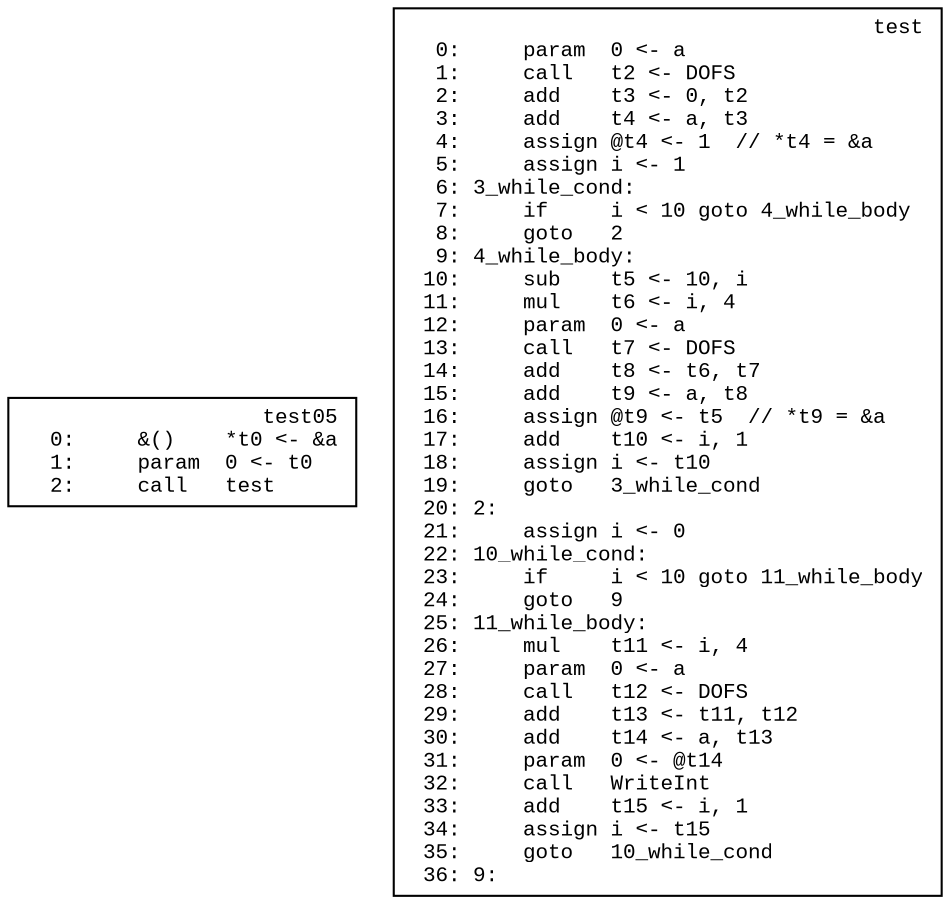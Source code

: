digraph IR {
  graph [fontname="Times New Roman",fontsize=10];
  node  [fontname="Courier New",fontsize=10];
  edge  [fontname="Times New Roman",fontsize=10];

  // scope 'test05'
  test05_cb [label="test05\r  0:     &()    *t0 <- &a\l  1:     param  0 <- t0\l  2:     call   test\l",shape=box]
  // scope 'test'
  test_cb [label="test\r  0:     param  0 <- a\l  1:     call   t2 <- DOFS\l  2:     add    t3 <- 0, t2\l  3:     add    t4 <- a, t3\l  4:     assign @t4 <- 1  // *t4 = &a\l  5:     assign i <- 1\l  6: 3_while_cond:\l  7:     if     i < 10 goto 4_while_body\l  8:     goto   2\l  9: 4_while_body:\l 10:     sub    t5 <- 10, i\l 11:     mul    t6 <- i, 4\l 12:     param  0 <- a\l 13:     call   t7 <- DOFS\l 14:     add    t8 <- t6, t7\l 15:     add    t9 <- a, t8\l 16:     assign @t9 <- t5  // *t9 = &a\l 17:     add    t10 <- i, 1\l 18:     assign i <- t10\l 19:     goto   3_while_cond\l 20: 2:\l 21:     assign i <- 0\l 22: 10_while_cond:\l 23:     if     i < 10 goto 11_while_body\l 24:     goto   9\l 25: 11_while_body:\l 26:     mul    t11 <- i, 4\l 27:     param  0 <- a\l 28:     call   t12 <- DOFS\l 29:     add    t13 <- t11, t12\l 30:     add    t14 <- a, t13\l 31:     param  0 <- @t14\l 32:     call   WriteInt\l 33:     add    t15 <- i, 1\l 34:     assign i <- t15\l 35:     goto   10_while_cond\l 36: 9:\l",shape=box]
}
